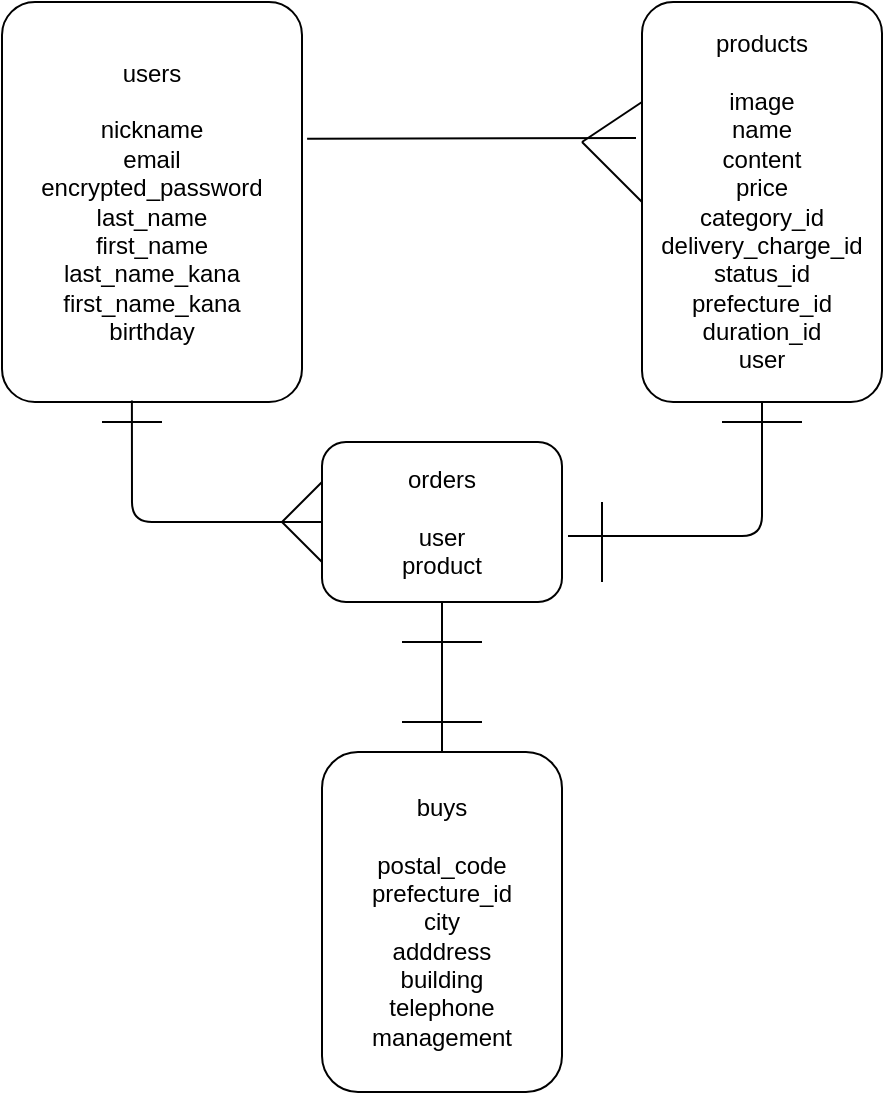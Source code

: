 <mxfile>
    <diagram id="ZseerEGyUAoCpNexzk-l" name="ページ1">
        <mxGraphModel dx="882" dy="555" grid="1" gridSize="10" guides="1" tooltips="1" connect="1" arrows="1" fold="1" page="1" pageScale="1" pageWidth="827" pageHeight="1169" math="0" shadow="0">
            <root>
                <mxCell id="0"/>
                <mxCell id="1" parent="0"/>
                <mxCell id="2" value="users&lt;br&gt;&lt;br&gt;nickname&lt;br&gt;email&lt;br&gt;encrypted_password&lt;br&gt;last_name&lt;br&gt;first_name&lt;br&gt;last_name_kana&lt;br&gt;first_name_kana&lt;br&gt;birthday" style="rounded=1;whiteSpace=wrap;html=1;arcSize=11;" parent="1" vertex="1">
                    <mxGeometry x="40" y="40" width="150" height="200" as="geometry"/>
                </mxCell>
                <mxCell id="3" value="products&lt;br&gt;&lt;br&gt;image&lt;br&gt;name&lt;br&gt;content&lt;br&gt;price&lt;br&gt;category_id&lt;br&gt;delivery_charge_id&lt;br&gt;status_id&lt;br&gt;prefecture_id&lt;br&gt;duration_id&lt;br&gt;user" style="rounded=1;whiteSpace=wrap;html=1;arcSize=13;align=center;" parent="1" vertex="1">
                    <mxGeometry x="360" y="40" width="120" height="200" as="geometry"/>
                </mxCell>
                <mxCell id="4" value="buys&lt;br&gt;&lt;br&gt;postal_code&lt;br&gt;prefecture_id&lt;br&gt;city&lt;br&gt;adddress&lt;br&gt;building&lt;br&gt;telephone&lt;br&gt;management" style="rounded=1;whiteSpace=wrap;html=1;align=center;" parent="1" vertex="1">
                    <mxGeometry x="200" y="415" width="120" height="170" as="geometry"/>
                </mxCell>
                <mxCell id="5" value="" style="endArrow=none;html=1;exitX=1.017;exitY=0.342;exitDx=0;exitDy=0;exitPerimeter=0;" parent="1" source="2" edge="1">
                    <mxGeometry width="50" height="50" relative="1" as="geometry">
                        <mxPoint x="230" y="210" as="sourcePoint"/>
                        <mxPoint x="357" y="108" as="targetPoint"/>
                        <Array as="points"/>
                    </mxGeometry>
                </mxCell>
                <mxCell id="11" value="" style="endArrow=none;html=1;entryX=0.5;entryY=1;entryDx=0;entryDy=0;exitX=1.025;exitY=0.588;exitDx=0;exitDy=0;exitPerimeter=0;" parent="1" source="25" target="3" edge="1">
                    <mxGeometry width="50" height="50" relative="1" as="geometry">
                        <mxPoint x="340" y="360" as="sourcePoint"/>
                        <mxPoint x="340" y="320" as="targetPoint"/>
                        <Array as="points">
                            <mxPoint x="420" y="307"/>
                        </Array>
                    </mxGeometry>
                </mxCell>
                <mxCell id="13" value="" style="endArrow=none;html=1;exitX=0.433;exitY=0.996;exitDx=0;exitDy=0;exitPerimeter=0;entryX=0;entryY=0.5;entryDx=0;entryDy=0;" parent="1" source="2" target="25" edge="1">
                    <mxGeometry width="50" height="50" relative="1" as="geometry">
                        <mxPoint x="80" y="320" as="sourcePoint"/>
                        <mxPoint x="200" y="340" as="targetPoint"/>
                        <Array as="points">
                            <mxPoint x="105" y="300"/>
                        </Array>
                    </mxGeometry>
                </mxCell>
                <mxCell id="18" value="" style="endArrow=none;html=1;entryX=0;entryY=0.25;entryDx=0;entryDy=0;" parent="1" target="3" edge="1">
                    <mxGeometry width="50" height="50" relative="1" as="geometry">
                        <mxPoint x="330" y="110" as="sourcePoint"/>
                        <mxPoint x="360" y="70" as="targetPoint"/>
                    </mxGeometry>
                </mxCell>
                <mxCell id="19" value="" style="endArrow=none;html=1;entryX=0;entryY=0.5;entryDx=0;entryDy=0;" parent="1" target="3" edge="1">
                    <mxGeometry width="50" height="50" relative="1" as="geometry">
                        <mxPoint x="330" y="110" as="sourcePoint"/>
                        <mxPoint x="360" y="120" as="targetPoint"/>
                    </mxGeometry>
                </mxCell>
                <mxCell id="25" value="orders&lt;br&gt;&lt;br&gt;user&lt;br&gt;product" style="rounded=1;whiteSpace=wrap;html=1;align=center;" parent="1" vertex="1">
                    <mxGeometry x="200" y="260" width="120" height="80" as="geometry"/>
                </mxCell>
                <mxCell id="26" value="" style="endArrow=none;html=1;entryX=0.5;entryY=1;entryDx=0;entryDy=0;exitX=0.5;exitY=0;exitDx=0;exitDy=0;" parent="1" source="4" target="25" edge="1">
                    <mxGeometry width="50" height="50" relative="1" as="geometry">
                        <mxPoint x="250" y="460" as="sourcePoint"/>
                        <mxPoint x="300" y="410" as="targetPoint"/>
                    </mxGeometry>
                </mxCell>
                <mxCell id="27" value="" style="endArrow=none;html=1;" parent="1" edge="1">
                    <mxGeometry width="50" height="50" relative="1" as="geometry">
                        <mxPoint x="240" y="400" as="sourcePoint"/>
                        <mxPoint x="280" y="400" as="targetPoint"/>
                    </mxGeometry>
                </mxCell>
                <mxCell id="28" value="" style="endArrow=none;html=1;" parent="1" edge="1">
                    <mxGeometry width="50" height="50" relative="1" as="geometry">
                        <mxPoint x="240" y="360" as="sourcePoint"/>
                        <mxPoint x="280" y="360" as="targetPoint"/>
                    </mxGeometry>
                </mxCell>
                <mxCell id="29" value="" style="endArrow=none;html=1;" parent="1" edge="1">
                    <mxGeometry width="50" height="50" relative="1" as="geometry">
                        <mxPoint x="340" y="330" as="sourcePoint"/>
                        <mxPoint x="340" y="290" as="targetPoint"/>
                    </mxGeometry>
                </mxCell>
                <mxCell id="31" value="" style="endArrow=none;html=1;entryX=0;entryY=0.25;entryDx=0;entryDy=0;" parent="1" target="25" edge="1">
                    <mxGeometry width="50" height="50" relative="1" as="geometry">
                        <mxPoint x="180" y="300" as="sourcePoint"/>
                        <mxPoint x="180" y="280" as="targetPoint"/>
                    </mxGeometry>
                </mxCell>
                <mxCell id="32" value="" style="endArrow=none;html=1;exitX=0;exitY=0.75;exitDx=0;exitDy=0;" parent="1" source="25" edge="1">
                    <mxGeometry width="50" height="50" relative="1" as="geometry">
                        <mxPoint x="300" y="340" as="sourcePoint"/>
                        <mxPoint x="180" y="300" as="targetPoint"/>
                    </mxGeometry>
                </mxCell>
                <mxCell id="33" value="" style="endArrow=none;html=1;" parent="1" edge="1">
                    <mxGeometry width="50" height="50" relative="1" as="geometry">
                        <mxPoint x="90" y="250" as="sourcePoint"/>
                        <mxPoint x="120" y="250" as="targetPoint"/>
                    </mxGeometry>
                </mxCell>
                <mxCell id="34" value="" style="endArrow=none;html=1;" parent="1" edge="1">
                    <mxGeometry width="50" height="50" relative="1" as="geometry">
                        <mxPoint x="400" y="250" as="sourcePoint"/>
                        <mxPoint x="440" y="250" as="targetPoint"/>
                    </mxGeometry>
                </mxCell>
            </root>
        </mxGraphModel>
    </diagram>
</mxfile>